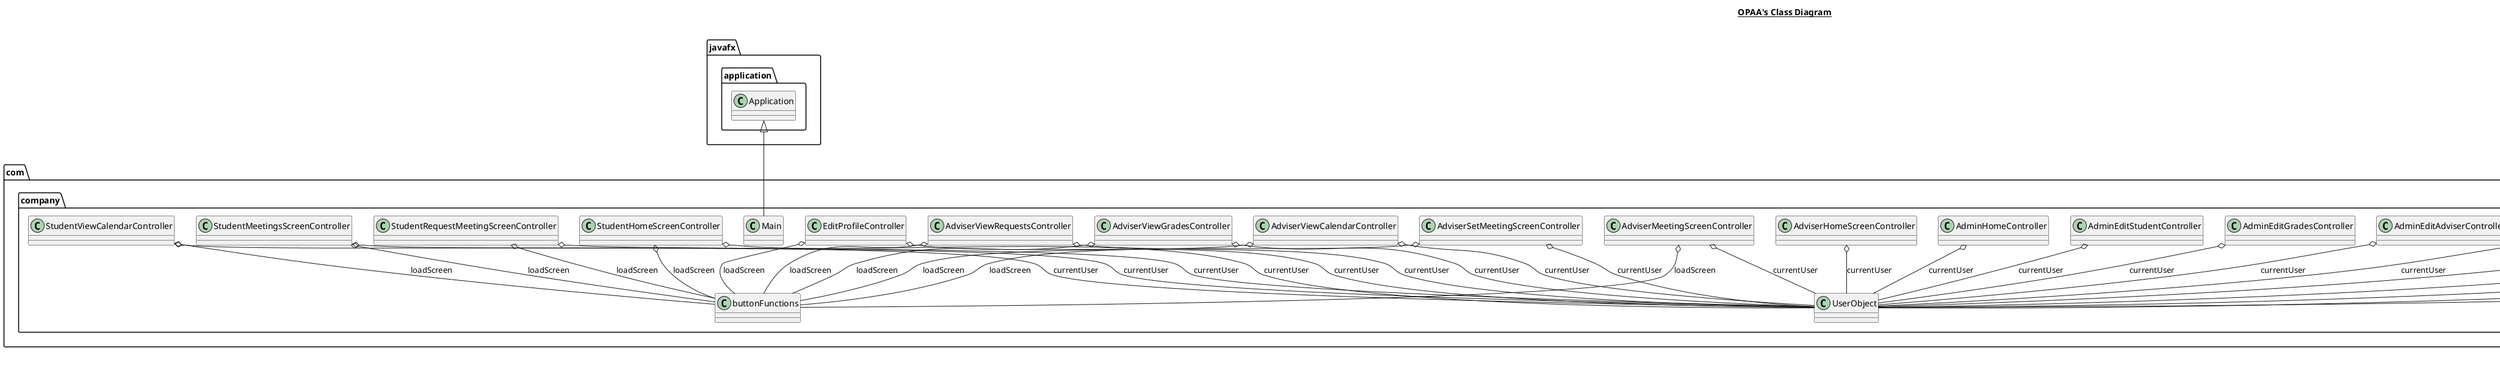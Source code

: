 @startuml

title __OPAA's Class Diagram__\n

  namespace com.company {
    class com.company.AdminAddAdviserController {
    }
  }
  

  namespace com.company {
    class com.company.AdminAddGradesController {
    }
  }
  

  namespace com.company {
    class com.company.AdminAddStudentController {
    }
  }
  

  namespace com.company {
    class com.company.AdminDeleteAdviserController {
    }
  }
  

  namespace com.company {
    class com.company.AdminEditAdviserController {
    }
  }
  

  namespace com.company {
    class com.company.AdminEditGradesController {
    }
  }
  

  namespace com.company {
    class com.company.AdminEditStudentController {
    }
  }
  

  namespace com.company {
    class com.company.AdminHomeController {
    }
  }
  

  namespace com.company {
    class com.company.AdviserHomeScreenController {
    }
  }
  

  namespace com.company {
    class com.company.AdviserMeetingScreenController {
    }
  }
  

  namespace com.company {
    class com.company.AdviserSetMeetingScreenController {
    }
  }
  

  namespace com.company {
    class com.company.AdviserViewCalendarController {
    }
  }
  

  namespace com.company {
    class com.company.AdviserViewGradesController {
    }
  }
  

  namespace com.company {
    class com.company.AdviserViewRequestsController {
    }
  }
  

  namespace com.company {
    class com.company.ChangePasswordController {
    }
  }
  

  namespace com.company {
    class com.company.Controller {
    }
  }
  

  namespace com.company {
    class com.company.EditProfileController {
    }
  }
  

  namespace com.company {
    class com.company.EventObject {
    }
  }
  

  namespace com.company {
    class com.company.GradesObject {
    }
  }
  

  namespace com.company {
    class com.company.Main {
    }
  }
  

  namespace com.company {
    class com.company.MySQLObject {
    }
  }
  

  namespace com.company {
    class com.company.RequestObject {
    }
  }
  

  namespace com.company {
    class com.company.StudentHomeScreenController {
    }
  }
  

  namespace com.company {
    class com.company.StudentMeetingsScreenController {
    }
  }
  

  namespace com.company {
    class com.company.StudentRequestMeetingScreenController {
    }
  }
  

  namespace com.company {
    class com.company.StudentViewCalendarController {
    }
  }
  

  namespace com.company {
    class com.company.UserObject {
    }
  }
  

  namespace com.company {
    class com.company.buttonFunctions {
    }
  }
  

  com.company.AdminAddAdviserController o-- com.company.UserObject : currentUser
  com.company.AdminAddGradesController o-- com.company.UserObject : currentUser
  com.company.AdminAddStudentController o-- com.company.UserObject : currentUser
  com.company.AdminDeleteAdviserController o-- com.company.UserObject : currentUser
  com.company.AdminEditAdviserController o-- com.company.UserObject : currentUser
  com.company.AdminEditGradesController o-- com.company.UserObject : currentUser
  com.company.AdminEditStudentController o-- com.company.UserObject : currentUser
  com.company.AdminHomeController o-- com.company.UserObject : currentUser
  com.company.AdviserHomeScreenController o-- com.company.UserObject : currentUser
  com.company.AdviserMeetingScreenController o-- com.company.UserObject : currentUser
  com.company.AdviserMeetingScreenController o-- com.company.buttonFunctions : loadScreen
  com.company.AdviserSetMeetingScreenController o-- com.company.UserObject : currentUser
  com.company.AdviserSetMeetingScreenController o-- com.company.buttonFunctions : loadScreen
  com.company.AdviserViewCalendarController o-- com.company.UserObject : currentUser
  com.company.AdviserViewCalendarController o-- com.company.buttonFunctions : loadScreen
  com.company.AdviserViewGradesController o-- com.company.UserObject : currentUser
  com.company.AdviserViewGradesController o-- com.company.buttonFunctions : loadScreen
  com.company.AdviserViewRequestsController o-- com.company.UserObject : currentUser
  com.company.AdviserViewRequestsController o-- com.company.buttonFunctions : loadScreen
  com.company.ChangePasswordController o-- com.company.UserObject : currentUser
  com.company.Controller o-- com.company.UserObject : currentUser
  com.company.EditProfileController o-- com.company.UserObject : currentUser
  com.company.EditProfileController o-- com.company.buttonFunctions : loadScreen
  com.company.Main -up-|> javafx.application.Application
  com.company.StudentHomeScreenController o-- com.company.UserObject : currentUser
  com.company.StudentHomeScreenController o-- com.company.buttonFunctions : loadScreen
  com.company.StudentMeetingsScreenController o-- com.company.UserObject : currentUser
  com.company.StudentMeetingsScreenController o-- com.company.buttonFunctions : loadScreen
  com.company.StudentRequestMeetingScreenController o-- com.company.UserObject : currentUser
  com.company.StudentRequestMeetingScreenController o-- com.company.buttonFunctions : loadScreen
  com.company.StudentViewCalendarController o-- com.company.UserObject : currentUser
  com.company.StudentViewCalendarController o-- com.company.buttonFunctions : loadScreen


right footer


PlantUML diagram generated by SketchIt! (https://bitbucket.org/pmesmeur/sketch.it)
For more information about this tool, please contact philippe.mesmeur@gmail.com
endfooter

@enduml
